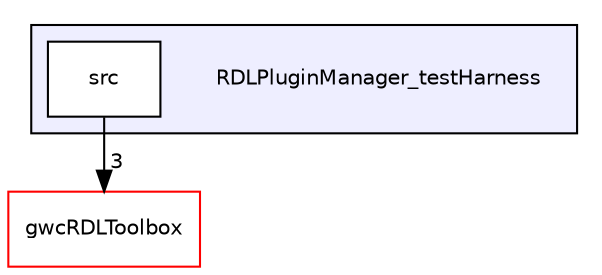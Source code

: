 digraph "C:/Users/gwc59/OneDrive/Desktop/RDLPIM/RDLPIM/RDLPluginManager_testHarness" {
  compound=true
  node [ fontsize="10", fontname="Helvetica"];
  edge [ labelfontsize="10", labelfontname="Helvetica"];
  subgraph clusterdir_43639025c8130f10e1f149996bee7db1 {
    graph [ bgcolor="#eeeeff", pencolor="black", label="" URL="dir_43639025c8130f10e1f149996bee7db1.html"];
    dir_43639025c8130f10e1f149996bee7db1 [shape=plaintext label="RDLPluginManager_testHarness"];
    dir_f6a02649c8da288515ee9440cde959cb [shape=box label="src" color="black" fillcolor="white" style="filled" URL="dir_f6a02649c8da288515ee9440cde959cb.html"];
  }
  dir_30dea0a188e0c9c44c90f58d5398ef91 [shape=box label="gwcRDLToolbox" fillcolor="white" style="filled" color="red" URL="dir_30dea0a188e0c9c44c90f58d5398ef91.html"];
  dir_f6a02649c8da288515ee9440cde959cb->dir_30dea0a188e0c9c44c90f58d5398ef91 [headlabel="3", labeldistance=1.5 headhref="dir_000022_000009.html"];
}
